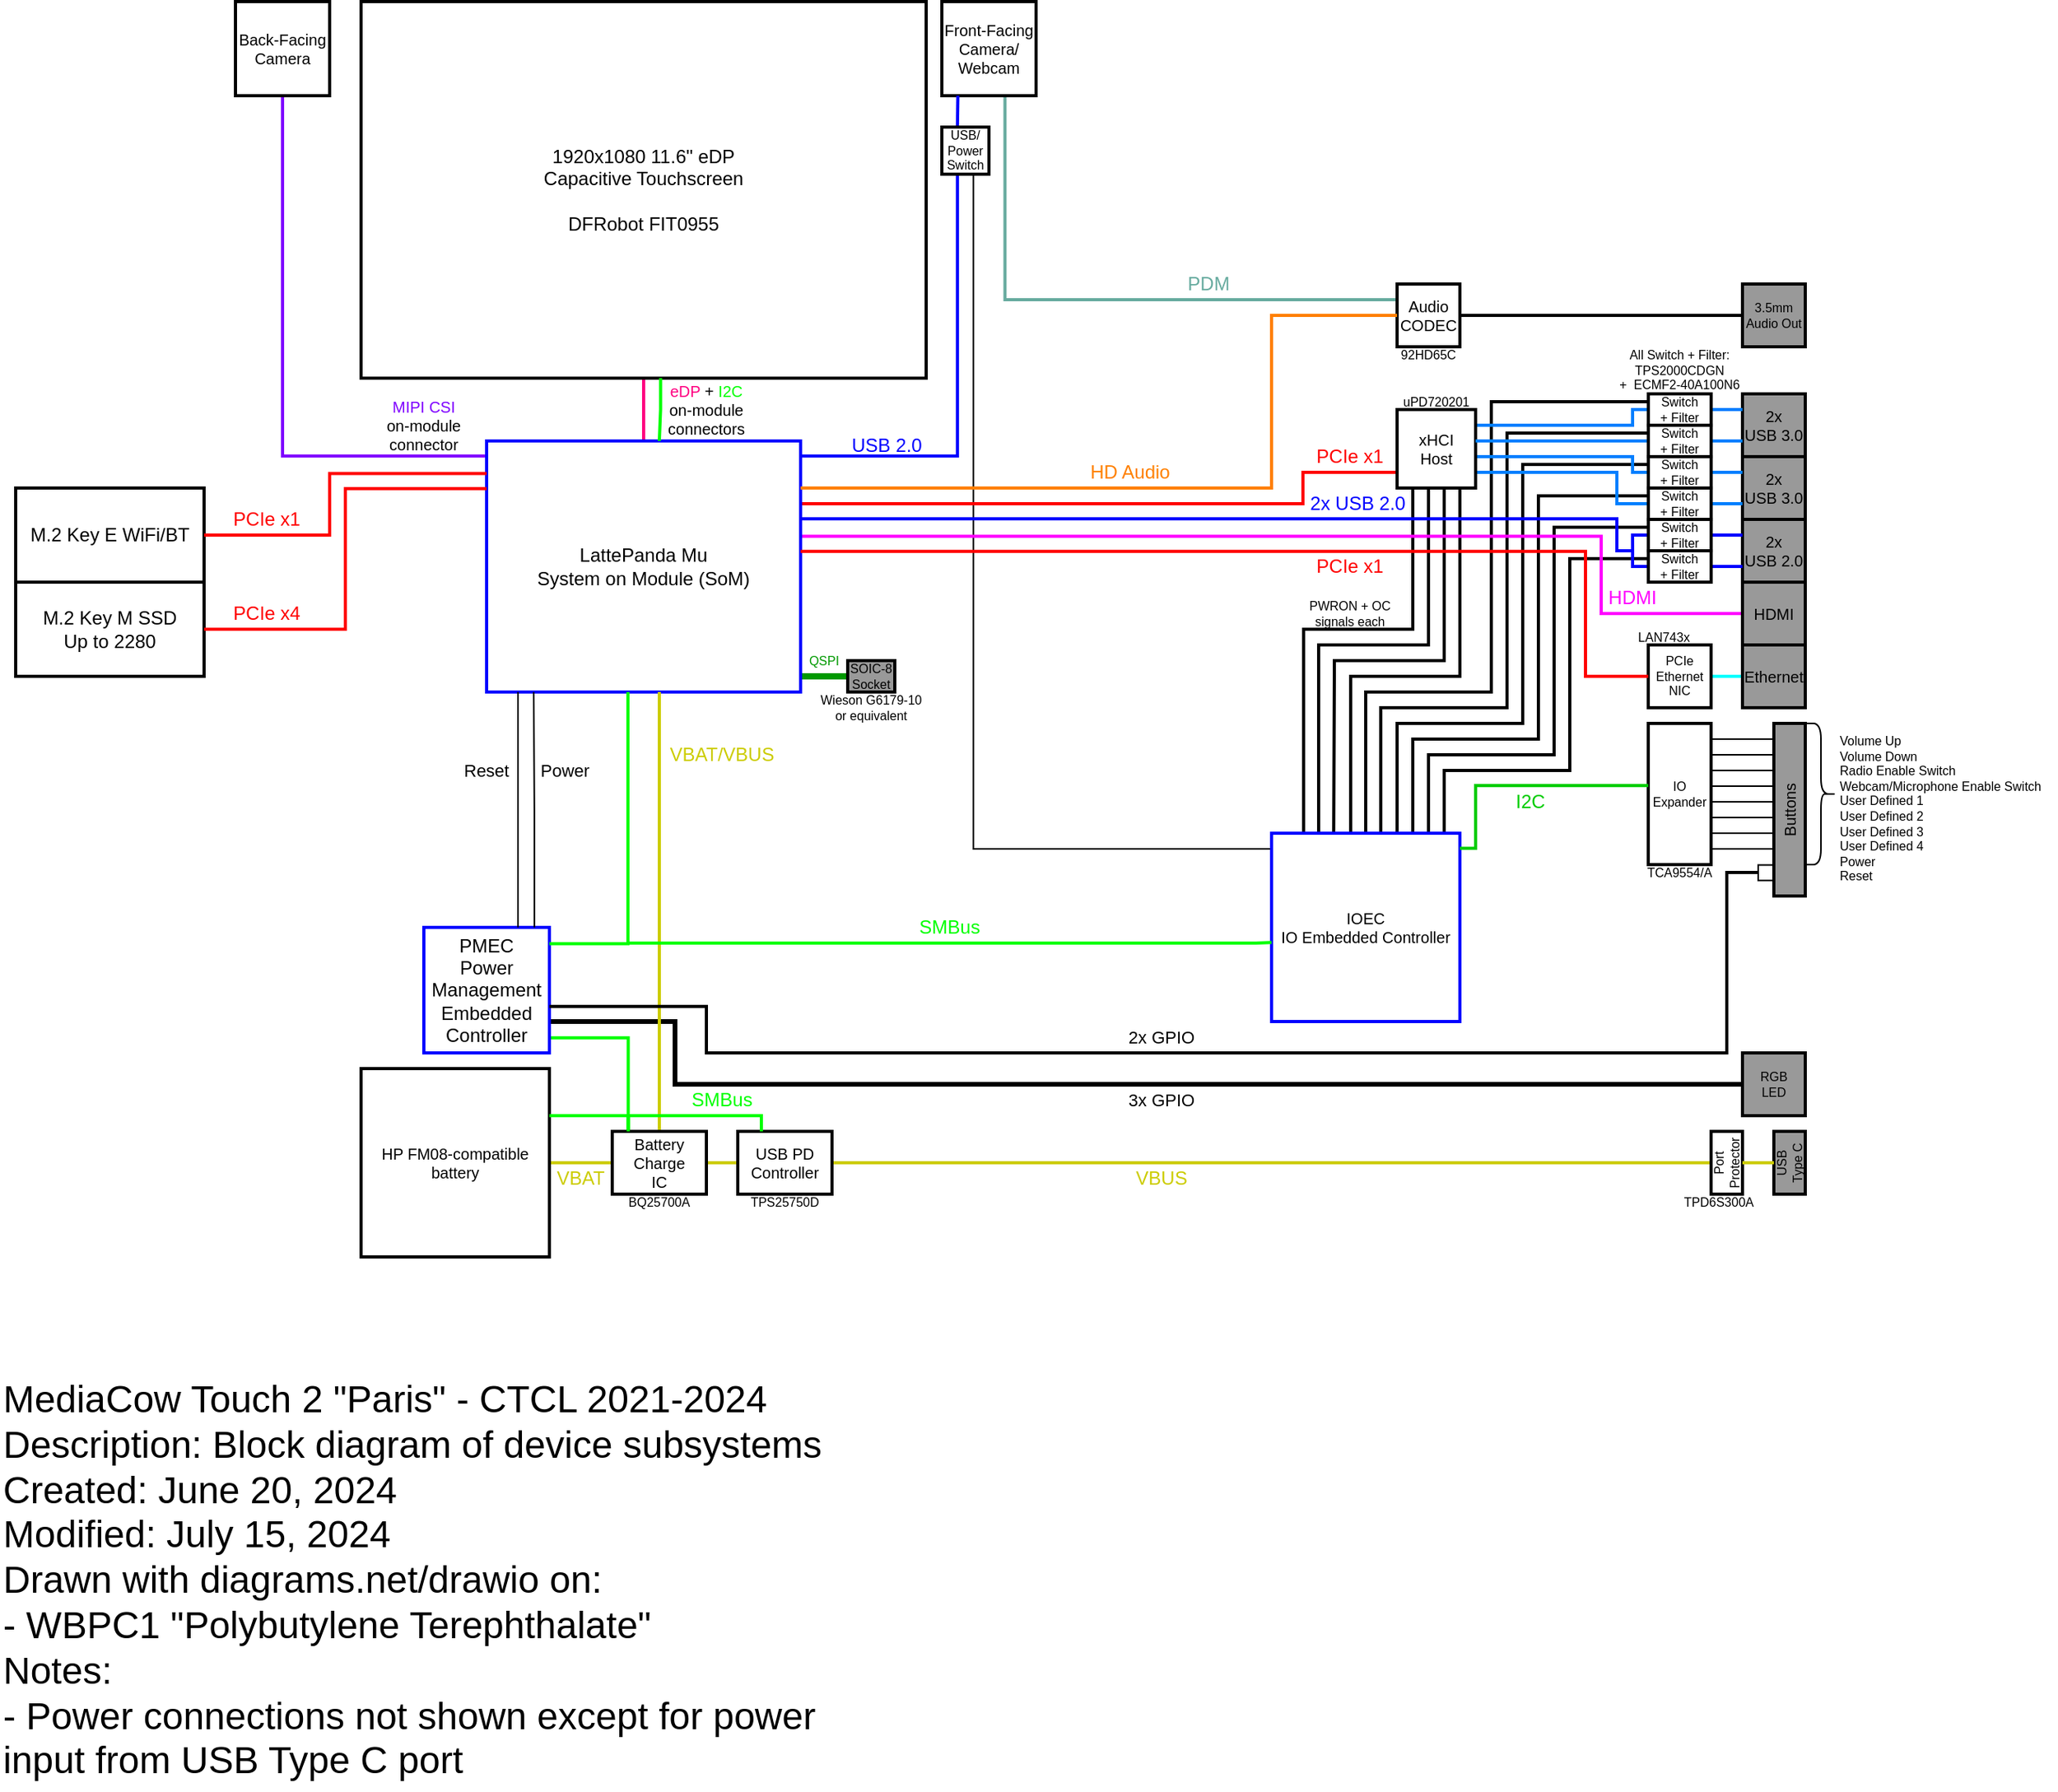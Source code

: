 <mxfile version="24.6.4" type="device">
  <diagram name="Page-1" id="_52FcOgEGnPiSp6zgUy1">
    <mxGraphModel dx="7170" dy="4210" grid="1" gridSize="10" guides="1" tooltips="1" connect="1" arrows="0" fold="1" page="1" pageScale="1" pageWidth="1654" pageHeight="1169" math="0" shadow="0">
      <root>
        <mxCell id="0" />
        <mxCell id="1" parent="0" />
        <mxCell id="O0YiqjrHrUcpqaL-87mg-68" style="edgeStyle=orthogonalEdgeStyle;rounded=0;orthogonalLoop=1;jettySize=auto;html=1;exitX=0.67;exitY=1;exitDx=0;exitDy=0;entryX=0;entryY=0.08;entryDx=0;entryDy=0;entryPerimeter=0;strokeWidth=1;endArrow=none;endFill=0;exitPerimeter=0;" parent="1" source="qCC53J8WeRlyu8_lVZd8-123" target="qCC53J8WeRlyu8_lVZd8-1" edge="1">
          <mxGeometry relative="1" as="geometry">
            <mxPoint x="730" y="540" as="targetPoint" />
            <Array as="points">
              <mxPoint x="620" y="560" />
              <mxPoint x="810" y="560" />
            </Array>
          </mxGeometry>
        </mxCell>
        <mxCell id="qCC53J8WeRlyu8_lVZd8-100" style="edgeStyle=orthogonalEdgeStyle;rounded=0;orthogonalLoop=1;jettySize=auto;html=1;exitX=0;exitY=0.5;exitDx=0;exitDy=0;exitPerimeter=0;entryX=1;entryY=0.94;entryDx=0;entryDy=0;entryPerimeter=0;strokeColor=#009900;fontColor=#5AA9E6;fillColor=#FFE45E;strokeWidth=4;endArrow=none;endFill=0;" parent="1" source="qCC53J8WeRlyu8_lVZd8-98" target="ZBqfu0O2WaxuwT3IXtq2-2" edge="1">
          <mxGeometry relative="1" as="geometry" />
        </mxCell>
        <mxCell id="qCC53J8WeRlyu8_lVZd8-50" style="edgeStyle=orthogonalEdgeStyle;rounded=0;orthogonalLoop=1;jettySize=auto;html=1;exitX=0.42;exitY=0;exitDx=0;exitDy=0;exitPerimeter=0;strokeWidth=2;endArrow=none;endFill=0;entryX=0.8;entryY=1;entryDx=0;entryDy=0;entryPerimeter=0;" parent="1" source="qCC53J8WeRlyu8_lVZd8-1" target="nyTxFrwXQeLfpjwzNf0D-9" edge="1">
          <mxGeometry relative="1" as="geometry">
            <Array as="points">
              <mxPoint x="860" y="450" />
              <mxPoint x="930" y="450" />
            </Array>
            <mxPoint x="910" y="350" as="targetPoint" />
          </mxGeometry>
        </mxCell>
        <mxCell id="qCC53J8WeRlyu8_lVZd8-51" style="edgeStyle=orthogonalEdgeStyle;rounded=0;orthogonalLoop=1;jettySize=auto;html=1;entryX=0.33;entryY=0;entryDx=0;entryDy=0;entryPerimeter=0;strokeWidth=2;endArrow=none;endFill=0;exitX=0.6;exitY=1;exitDx=0;exitDy=0;exitPerimeter=0;" parent="1" source="nyTxFrwXQeLfpjwzNf0D-9" target="qCC53J8WeRlyu8_lVZd8-1" edge="1">
          <mxGeometry relative="1" as="geometry">
            <Array as="points">
              <mxPoint x="920" y="440" />
              <mxPoint x="850" y="440" />
              <mxPoint x="850" y="450" />
              <mxPoint x="850" y="450" />
            </Array>
            <mxPoint x="880" y="350" as="sourcePoint" />
          </mxGeometry>
        </mxCell>
        <mxCell id="qCC53J8WeRlyu8_lVZd8-52" style="edgeStyle=orthogonalEdgeStyle;rounded=0;orthogonalLoop=1;jettySize=auto;html=1;exitX=0.25;exitY=0;exitDx=0;exitDy=0;exitPerimeter=0;strokeWidth=2;endArrow=none;endFill=0;entryX=0.4;entryY=1;entryDx=0;entryDy=0;entryPerimeter=0;" parent="1" source="qCC53J8WeRlyu8_lVZd8-1" target="nyTxFrwXQeLfpjwzNf0D-9" edge="1">
          <mxGeometry relative="1" as="geometry">
            <Array as="points">
              <mxPoint x="840" y="430" />
              <mxPoint x="910" y="430" />
            </Array>
            <mxPoint x="860" y="350" as="targetPoint" />
          </mxGeometry>
        </mxCell>
        <mxCell id="qCC53J8WeRlyu8_lVZd8-53" style="edgeStyle=orthogonalEdgeStyle;rounded=0;orthogonalLoop=1;jettySize=auto;html=1;entryX=0.17;entryY=0;entryDx=0;entryDy=0;entryPerimeter=0;strokeWidth=2;endArrow=none;endFill=0;exitX=0.2;exitY=1;exitDx=0;exitDy=0;exitPerimeter=0;" parent="1" source="nyTxFrwXQeLfpjwzNf0D-9" target="qCC53J8WeRlyu8_lVZd8-1" edge="1">
          <mxGeometry relative="1" as="geometry">
            <Array as="points">
              <mxPoint x="900" y="420" />
              <mxPoint x="830" y="420" />
            </Array>
            <mxPoint x="830" y="350" as="sourcePoint" />
          </mxGeometry>
        </mxCell>
        <mxCell id="qCC53J8WeRlyu8_lVZd8-33" style="edgeStyle=orthogonalEdgeStyle;rounded=0;orthogonalLoop=1;jettySize=auto;html=1;exitX=0;exitY=0.25;exitDx=0;exitDy=0;entryX=0.5;entryY=0;entryDx=0;entryDy=0;entryPerimeter=0;strokeWidth=2;endArrow=none;endFill=0;" parent="1" source="qCC53J8WeRlyu8_lVZd8-13" target="qCC53J8WeRlyu8_lVZd8-1" edge="1">
          <mxGeometry relative="1" as="geometry">
            <mxPoint x="930" y="500" as="targetPoint" />
            <Array as="points">
              <mxPoint x="950" y="275" />
              <mxPoint x="950" y="460" />
              <mxPoint x="870" y="460" />
            </Array>
          </mxGeometry>
        </mxCell>
        <mxCell id="qCC53J8WeRlyu8_lVZd8-44" style="edgeStyle=orthogonalEdgeStyle;rounded=0;orthogonalLoop=1;jettySize=auto;html=1;exitX=0;exitY=0.25;exitDx=0;exitDy=0;entryX=0.58;entryY=0;entryDx=0;entryDy=0;entryPerimeter=0;strokeWidth=2;endArrow=none;endFill=0;" parent="1" source="qCC53J8WeRlyu8_lVZd8-65" target="qCC53J8WeRlyu8_lVZd8-1" edge="1">
          <mxGeometry relative="1" as="geometry">
            <mxPoint x="1040.03" y="295" as="sourcePoint" />
            <Array as="points">
              <mxPoint x="960" y="295" />
              <mxPoint x="960" y="470" />
              <mxPoint x="880" y="470" />
            </Array>
          </mxGeometry>
        </mxCell>
        <mxCell id="qCC53J8WeRlyu8_lVZd8-45" style="edgeStyle=orthogonalEdgeStyle;rounded=0;orthogonalLoop=1;jettySize=auto;html=1;exitX=0;exitY=0.25;exitDx=0;exitDy=0;entryX=0.67;entryY=0;entryDx=0;entryDy=0;entryPerimeter=0;strokeWidth=2;endArrow=none;endFill=0;" parent="1" source="qCC53J8WeRlyu8_lVZd8-66" target="qCC53J8WeRlyu8_lVZd8-1" edge="1">
          <mxGeometry relative="1" as="geometry">
            <mxPoint x="1040.03" y="315" as="sourcePoint" />
            <Array as="points">
              <mxPoint x="970" y="315" />
              <mxPoint x="970" y="480" />
              <mxPoint x="890" y="480" />
              <mxPoint x="890" y="550" />
            </Array>
          </mxGeometry>
        </mxCell>
        <mxCell id="qCC53J8WeRlyu8_lVZd8-46" style="edgeStyle=orthogonalEdgeStyle;rounded=0;orthogonalLoop=1;jettySize=auto;html=1;exitX=0;exitY=0.25;exitDx=0;exitDy=0;strokeWidth=2;endArrow=none;endFill=0;entryX=0.75;entryY=0;entryDx=0;entryDy=0;entryPerimeter=0;" parent="1" source="qCC53J8WeRlyu8_lVZd8-67" target="qCC53J8WeRlyu8_lVZd8-1" edge="1">
          <mxGeometry relative="1" as="geometry">
            <mxPoint x="1040.03" y="335" as="sourcePoint" />
            <mxPoint x="880" y="570" as="targetPoint" />
            <Array as="points">
              <mxPoint x="980" y="335" />
              <mxPoint x="980" y="490" />
              <mxPoint x="900" y="490" />
            </Array>
          </mxGeometry>
        </mxCell>
        <mxCell id="qCC53J8WeRlyu8_lVZd8-47" style="edgeStyle=orthogonalEdgeStyle;rounded=0;orthogonalLoop=1;jettySize=auto;html=1;exitX=0;exitY=0.25;exitDx=0;exitDy=0;entryX=0.83;entryY=0;entryDx=0;entryDy=0;entryPerimeter=0;strokeWidth=2;endArrow=none;endFill=0;" parent="1" source="qCC53J8WeRlyu8_lVZd8-68" target="qCC53J8WeRlyu8_lVZd8-1" edge="1">
          <mxGeometry relative="1" as="geometry">
            <mxPoint x="1040.03" y="355" as="sourcePoint" />
            <Array as="points">
              <mxPoint x="990" y="355" />
              <mxPoint x="990" y="500" />
              <mxPoint x="910" y="500" />
              <mxPoint x="910" y="550" />
            </Array>
          </mxGeometry>
        </mxCell>
        <mxCell id="qCC53J8WeRlyu8_lVZd8-48" style="edgeStyle=orthogonalEdgeStyle;rounded=0;orthogonalLoop=1;jettySize=auto;html=1;exitX=0;exitY=0.25;exitDx=0;exitDy=0;entryX=0.92;entryY=0;entryDx=0;entryDy=0;entryPerimeter=0;strokeWidth=2;endArrow=none;endFill=0;" parent="1" source="qCC53J8WeRlyu8_lVZd8-69" target="qCC53J8WeRlyu8_lVZd8-1" edge="1">
          <mxGeometry relative="1" as="geometry">
            <mxPoint x="1040.03" y="375" as="sourcePoint" />
            <Array as="points">
              <mxPoint x="1000" y="375" />
              <mxPoint x="1000" y="510" />
              <mxPoint x="920" y="510" />
              <mxPoint x="920" y="550" />
            </Array>
          </mxGeometry>
        </mxCell>
        <mxCell id="nyTxFrwXQeLfpjwzNf0D-2" style="edgeStyle=orthogonalEdgeStyle;rounded=0;orthogonalLoop=1;jettySize=auto;html=1;exitX=0.5;exitY=0;exitDx=0;exitDy=0;strokeWidth=2;endArrow=none;endFill=0;exitPerimeter=0;strokeColor=#FF0080;" parent="1" source="ZBqfu0O2WaxuwT3IXtq2-2" target="ZBqfu0O2WaxuwT3IXtq2-3" edge="1">
          <mxGeometry relative="1" as="geometry" />
        </mxCell>
        <mxCell id="nyTxFrwXQeLfpjwzNf0D-21" style="edgeStyle=orthogonalEdgeStyle;rounded=0;orthogonalLoop=1;jettySize=auto;html=1;exitX=1;exitY=0.25;exitDx=0;exitDy=0;exitPerimeter=0;entryX=0;entryY=0.8;entryDx=0;entryDy=0;strokeWidth=2;endArrow=none;endFill=0;strokeColor=#FF0000;entryPerimeter=0;" parent="1" source="ZBqfu0O2WaxuwT3IXtq2-2" target="nyTxFrwXQeLfpjwzNf0D-9" edge="1">
          <mxGeometry relative="1" as="geometry">
            <Array as="points">
              <mxPoint x="830" y="340" />
              <mxPoint x="830" y="320" />
            </Array>
          </mxGeometry>
        </mxCell>
        <mxCell id="nyTxFrwXQeLfpjwzNf0D-22" style="edgeStyle=orthogonalEdgeStyle;rounded=0;orthogonalLoop=1;jettySize=auto;html=1;exitX=1;exitY=0.31;exitDx=0;exitDy=0;exitPerimeter=0;strokeWidth=2;endArrow=none;endFill=0;strokeColor=#0000FF;" parent="1" source="ZBqfu0O2WaxuwT3IXtq2-2" edge="1">
          <mxGeometry relative="1" as="geometry">
            <mxPoint x="1040" y="370" as="targetPoint" />
            <Array as="points">
              <mxPoint x="1030" y="350" />
              <mxPoint x="1030" y="370" />
            </Array>
          </mxGeometry>
        </mxCell>
        <mxCell id="nyTxFrwXQeLfpjwzNf0D-23" style="edgeStyle=orthogonalEdgeStyle;rounded=0;orthogonalLoop=1;jettySize=auto;html=1;strokeWidth=2;endArrow=none;endFill=0;entryX=0;entryY=0.5;entryDx=0;entryDy=0;strokeColor=#FF00FF;exitX=1;exitY=0.38;exitDx=0;exitDy=0;exitPerimeter=0;" parent="1" source="ZBqfu0O2WaxuwT3IXtq2-2" target="nyTxFrwXQeLfpjwzNf0D-5" edge="1">
          <mxGeometry relative="1" as="geometry">
            <Array as="points">
              <mxPoint x="1020" y="361" />
              <mxPoint x="1020" y="410" />
            </Array>
            <mxPoint x="520" y="360" as="sourcePoint" />
            <mxPoint x="930" y="400" as="targetPoint" />
          </mxGeometry>
        </mxCell>
        <mxCell id="nyTxFrwXQeLfpjwzNf0D-36" style="edgeStyle=orthogonalEdgeStyle;rounded=0;orthogonalLoop=1;jettySize=auto;html=1;exitX=0;exitY=0.06;exitDx=0;exitDy=0;exitPerimeter=0;entryX=0.5;entryY=1;entryDx=0;entryDy=0;endArrow=none;endFill=0;strokeWidth=2;strokeColor=#7F00FF;" parent="1" source="ZBqfu0O2WaxuwT3IXtq2-2" target="nyTxFrwXQeLfpjwzNf0D-34" edge="1">
          <mxGeometry relative="1" as="geometry" />
        </mxCell>
        <mxCell id="qCC53J8WeRlyu8_lVZd8-3" style="edgeStyle=orthogonalEdgeStyle;rounded=0;orthogonalLoop=1;jettySize=auto;html=1;exitX=1;exitY=0.06;exitDx=0;exitDy=0;exitPerimeter=0;entryX=0.33;entryY=1;entryDx=0;entryDy=0;strokeWidth=2;endArrow=none;endFill=0;entryPerimeter=0;strokeColor=#0000FF;" parent="1" source="ZBqfu0O2WaxuwT3IXtq2-2" target="qCC53J8WeRlyu8_lVZd8-123" edge="1">
          <mxGeometry relative="1" as="geometry">
            <Array as="points">
              <mxPoint x="610" y="310" />
            </Array>
          </mxGeometry>
        </mxCell>
        <mxCell id="ZBqfu0O2WaxuwT3IXtq2-2" value="LattePanda Mu&lt;br&gt;System on Module (SoM)" style="rounded=0;whiteSpace=wrap;html=1;strokeWidth=2;points=[[0,0.06,0,0,0],[0,0.13,0,0,0],[0,0.19,0,0,0],[0,0.25,0,0,0],[0,0.31,0,0,0],[0,0.38,0,0,0],[0,0.44,0,0,0],[0,0.5,0,0,0],[0,0.56,0,0,0],[0,0.63,0,0,0],[0,0.69,0,0,0],[0,0.75,0,0,0],[0,0.81,0,0,0],[0,0.88,0,0,0],[0,0.94,0,0,0],[0.05,0,0,0,0],[0.05,1,0,0,0],[0.1,0,0,0,0],[0.1,1,0,0,0],[0.15,0,0,0,0],[0.15,1,0,0,0],[0.2,0,0,0,0],[0.2,1,0,0,0],[0.25,0,0,0,0],[0.25,1,0,0,0],[0.3,0,0,0,0],[0.3,1,0,0,0],[0.35,0,0,0,0],[0.35,1,0,0,0],[0.4,0,0,0,0],[0.4,1,0,0,0],[0.45,0,0,0,0],[0.45,1,0,0,0],[0.5,0,0,0,0],[0.5,1,0,0,0],[0.55,0,0,0,0],[0.55,1,0,0,0],[0.6,0,0,0,0],[0.6,1,0,0,0],[0.65,0,0,0,0],[0.65,1,0,0,0],[0.7,0,0,0,0],[0.7,1,0,0,0],[0.75,0,0,0,0],[0.75,1,0,0,0],[0.8,0,0,0,0],[0.8,1,0,0,0],[0.85,0,0,0,0],[0.85,1,0,0,0],[0.9,0,0,0,0],[0.9,1,0,0,0],[0.95,0,0,0,0],[0.95,1,0,0,0],[1,0.06,0,0,0],[1,0.13,0,0,0],[1,0.19,0,0,0],[1,0.25,0,0,0],[1,0.31,0,0,0],[1,0.38,0,0,0],[1,0.44,0,0,0],[1,0.5,0,0,0],[1,0.56,0,0,0],[1,0.63,0,0,0],[1,0.69,0,0,0],[1,0.75,0,0,0],[1,0.81,0,0,0],[1,0.88,0,0,0],[1,0.94,0,0,0]];strokeColor=#0000FF;" parent="1" vertex="1">
          <mxGeometry x="310" y="300" width="200" height="160" as="geometry" />
        </mxCell>
        <mxCell id="ZBqfu0O2WaxuwT3IXtq2-3" value="1920x1080 11.6&quot; eDP &lt;br&gt;Capacitive Touchscreen&lt;br&gt;&lt;br&gt;DFRobot&amp;nbsp;FIT0955" style="rounded=0;whiteSpace=wrap;html=1;align=center;verticalAlign=middle;fontFamily=Helvetica;fontSize=12;strokeWidth=2;points=[[0,0.04,0,0,0],[0,0.08,0,0,0],[0,0.13,0,0,0],[0,0.17,0,0,0],[0,0.21,0,0,0],[0,0.25,0,0,0],[0,0.29,0,0,0],[0,0.33,0,0,0],[0,0.38,0,0,0],[0,0.42,0,0,0],[0,0.46,0,0,0],[0,0.5,0,0,0],[0,0.54,0,0,0],[0,0.58,0,0,0],[0,0.63,0,0,0],[0,0.67,0,0,0],[0,0.71,0,0,0],[0,0.75,0,0,0],[0,0.79,0,0,0],[0,0.83,0,0,0],[0,0.88,0,0,0],[0,0.92,0,0,0],[0,0.96,0,0,0],[0.03,0,0,0,0],[0.03,1,0,0,0],[0.06,0,0,0,0],[0.06,1,0,0,0],[0.08,0,0,0,0],[0.08,1,0,0,0],[0.11,0,0,0,0],[0.11,1,0,0,0],[0.14,0,0,0,0],[0.14,1,0,0,0],[0.17,0,0,0,0],[0.17,1,0,0,0],[0.19,0,0,0,0],[0.19,1,0,0,0],[0.22,0,0,0,0],[0.22,1,0,0,0],[0.25,0,0,0,0],[0.25,1,0,0,0],[0.28,0,0,0,0],[0.28,1,0,0,0],[0.31,0,0,0,0],[0.31,1,0,0,0],[0.33,0,0,0,0],[0.33,1,0,0,0],[0.36,0,0,0,0],[0.36,1,0,0,0],[0.39,0,0,0,0],[0.39,1,0,0,0],[0.42,0,0,0,0],[0.42,1,0,0,0],[0.44,0,0,0,0],[0.44,1,0,0,0],[0.47,0,0,0,0],[0.47,1,0,0,0],[0.5,0,0,0,0],[0.5,1,0,0,0],[0.53,0,0,0,0],[0.53,1,0,0,0],[0.56,0,0,0,0],[0.56,1,0,0,0],[0.58,0,0,0,0],[0.58,1,0,0,0],[0.61,0,0,0,0],[0.61,1,0,0,0],[0.64,0,0,0,0],[0.64,1,0,0,0],[0.67,0,0,0,0],[0.67,1,0,0,0],[0.69,0,0,0,0],[0.69,1,0,0,0],[0.72,0,0,0,0],[0.72,1,0,0,0],[0.75,0,0,0,0],[0.75,1,0,0,0],[0.78,0,0,0,0],[0.78,1,0,0,0],[0.81,0,0,0,0],[0.81,1,0,0,0],[0.83,0,0,0,0],[0.83,1,0,0,0],[0.86,0,0,0,0],[0.86,1,0,0,0],[0.89,0,0,0,0],[0.89,1,0,0,0],[0.92,0,0,0,0],[0.92,1,0,0,0],[0.94,0,0,0,0],[0.94,1,0,0,0],[0.97,0,0,0,0],[0.97,1,0,0,0],[1,0.04,0,0,0],[1,0.08,0,0,0],[1,0.13,0,0,0],[1,0.17,0,0,0],[1,0.21,0,0,0],[1,0.25,0,0,0],[1,0.29,0,0,0],[1,0.33,0,0,0],[1,0.38,0,0,0],[1,0.42,0,0,0],[1,0.46,0,0,0],[1,0.5,0,0,0],[1,0.54,0,0,0],[1,0.58,0,0,0],[1,0.63,0,0,0],[1,0.67,0,0,0],[1,0.71,0,0,0],[1,0.75,0,0,0],[1,0.79,0,0,0],[1,0.83,0,0,0],[1,0.88,0,0,0],[1,0.92,0,0,0],[1,0.96,0,0,0]];" parent="1" vertex="1">
          <mxGeometry x="230" y="20" width="360" height="240" as="geometry" />
        </mxCell>
        <mxCell id="nyTxFrwXQeLfpjwzNf0D-1" value="MediaCow Touch 2 &quot;Paris&quot; - CTCL 2021-2024&lt;br style=&quot;font-size: 24px;&quot;&gt;Description: Block diagram of device subsystems&lt;br style=&quot;font-size: 24px;&quot;&gt;&lt;div style=&quot;font-size: 24px;&quot;&gt;Created: June 20, 2024&lt;/div&gt;&lt;div style=&quot;font-size: 24px;&quot;&gt;Modified: July 15, 2024&lt;br&gt;Drawn with diagrams.net/drawio on:&lt;/div&gt;&lt;div style=&quot;font-size: 24px;&quot;&gt;- WBPC1 &quot;Polybutylene Terephthalate&quot;&lt;/div&gt;&lt;div style=&quot;font-size: 24px;&quot;&gt;Notes:&lt;br&gt;- Power connections not shown except for power input from USB Type C port&lt;/div&gt;" style="text;html=1;align=left;verticalAlign=top;whiteSpace=wrap;rounded=0;fontSize=24;" parent="1" vertex="1">
          <mxGeometry y="890" width="563.57" height="270" as="geometry" />
        </mxCell>
        <mxCell id="nyTxFrwXQeLfpjwzNf0D-3" value="&lt;font color=&quot;#ff0080&quot;&gt;eDP&lt;/font&gt; + &lt;font color=&quot;#00ff00&quot;&gt;I2C&lt;/font&gt;&lt;br style=&quot;font-size: 10px;&quot;&gt;on-module &lt;br&gt;connectors" style="text;html=1;align=center;verticalAlign=middle;whiteSpace=wrap;rounded=0;fontSize=10;" parent="1" vertex="1">
          <mxGeometry x="420" y="260" width="60" height="40" as="geometry" />
        </mxCell>
        <mxCell id="nyTxFrwXQeLfpjwzNf0D-13" style="edgeStyle=orthogonalEdgeStyle;rounded=0;orthogonalLoop=1;jettySize=auto;html=1;exitX=1;exitY=0.5;exitDx=0;exitDy=0;strokeWidth=2;endArrow=none;endFill=0;strokeColor=#00FFFF;" parent="1" source="nyTxFrwXQeLfpjwzNf0D-4" target="nyTxFrwXQeLfpjwzNf0D-12" edge="1">
          <mxGeometry relative="1" as="geometry" />
        </mxCell>
        <mxCell id="nyTxFrwXQeLfpjwzNf0D-4" value="PCIe&lt;div style=&quot;font-size: 8px;&quot;&gt;Ethernet&lt;/div&gt;&lt;div style=&quot;font-size: 8px;&quot;&gt;NIC&lt;/div&gt;" style="rounded=0;whiteSpace=wrap;html=1;strokeWidth=2;fontSize=8;" parent="1" vertex="1">
          <mxGeometry x="1050" y="430" width="40" height="40" as="geometry" />
        </mxCell>
        <mxCell id="nyTxFrwXQeLfpjwzNf0D-5" value="HDMI" style="rounded=0;whiteSpace=wrap;html=1;strokeWidth=2;fontSize=10;fillColor=#999999;" parent="1" vertex="1">
          <mxGeometry x="1110" y="390" width="40" height="40" as="geometry" />
        </mxCell>
        <mxCell id="nyTxFrwXQeLfpjwzNf0D-6" value="2x&lt;br&gt;USB 2.0" style="rounded=0;whiteSpace=wrap;html=1;strokeWidth=2;fontSize=10;fillColor=#999999;" parent="1" vertex="1">
          <mxGeometry x="1110" y="350" width="40" height="40" as="geometry" />
        </mxCell>
        <mxCell id="nyTxFrwXQeLfpjwzNf0D-7" value="2x&lt;br&gt;USB 3.0" style="rounded=0;whiteSpace=wrap;html=1;strokeWidth=2;fontSize=10;fillColor=#999999;" parent="1" vertex="1">
          <mxGeometry x="1110" y="310" width="40" height="40" as="geometry" />
        </mxCell>
        <mxCell id="nyTxFrwXQeLfpjwzNf0D-8" value="2x&lt;br&gt;USB 3.0" style="rounded=0;whiteSpace=wrap;html=1;strokeWidth=2;fontSize=10;fillColor=#999999;" parent="1" vertex="1">
          <mxGeometry x="1110" y="270" width="40" height="40" as="geometry" />
        </mxCell>
        <mxCell id="qCC53J8WeRlyu8_lVZd8-25" style="edgeStyle=orthogonalEdgeStyle;rounded=0;orthogonalLoop=1;jettySize=auto;html=1;entryX=0;entryY=0.5;entryDx=0;entryDy=0;endArrow=none;endFill=0;strokeWidth=2;strokeColor=#007FFF;exitX=1;exitY=0.2;exitDx=0;exitDy=0;exitPerimeter=0;" parent="1" source="nyTxFrwXQeLfpjwzNf0D-9" target="qCC53J8WeRlyu8_lVZd8-13" edge="1">
          <mxGeometry relative="1" as="geometry">
            <Array as="points">
              <mxPoint x="1040" y="290" />
              <mxPoint x="1040" y="280" />
            </Array>
            <mxPoint x="910" y="290" as="sourcePoint" />
          </mxGeometry>
        </mxCell>
        <mxCell id="qCC53J8WeRlyu8_lVZd8-27" style="edgeStyle=orthogonalEdgeStyle;rounded=0;orthogonalLoop=1;jettySize=auto;html=1;entryX=0;entryY=0.5;entryDx=0;entryDy=0;endArrow=none;endFill=0;strokeWidth=2;strokeColor=#007FFF;exitX=1;exitY=0.6;exitDx=0;exitDy=0;exitPerimeter=0;" parent="1" source="nyTxFrwXQeLfpjwzNf0D-9" target="qCC53J8WeRlyu8_lVZd8-66" edge="1">
          <mxGeometry relative="1" as="geometry">
            <mxPoint x="1040.03" y="320" as="targetPoint" />
            <Array as="points">
              <mxPoint x="1040" y="310" />
              <mxPoint x="1040" y="320" />
            </Array>
            <mxPoint x="910" y="310" as="sourcePoint" />
          </mxGeometry>
        </mxCell>
        <mxCell id="qCC53J8WeRlyu8_lVZd8-28" style="edgeStyle=orthogonalEdgeStyle;rounded=0;orthogonalLoop=1;jettySize=auto;html=1;entryX=0;entryY=0.5;entryDx=0;entryDy=0;endArrow=none;endFill=0;strokeWidth=2;strokeColor=#007FFF;exitX=1;exitY=0.8;exitDx=0;exitDy=0;exitPerimeter=0;" parent="1" source="nyTxFrwXQeLfpjwzNf0D-9" target="qCC53J8WeRlyu8_lVZd8-67" edge="1">
          <mxGeometry relative="1" as="geometry">
            <mxPoint x="1040.03" y="340" as="targetPoint" />
            <Array as="points">
              <mxPoint x="1030" y="320" />
              <mxPoint x="1030" y="340" />
            </Array>
            <mxPoint x="910" y="330" as="sourcePoint" />
          </mxGeometry>
        </mxCell>
        <mxCell id="nyTxFrwXQeLfpjwzNf0D-9" value="xHCI&lt;div&gt;Host&lt;/div&gt;" style="rounded=0;whiteSpace=wrap;html=1;strokeWidth=2;fontSize=10;points=[[0,0.2,0,0,0],[0,0.4,0,0,0],[0,0.6,0,0,0],[0,0.8,0,0,0],[0.2,0,0,0,0],[0.2,1,0,0,0],[0.4,0,0,0,0],[0.4,1,0,0,0],[0.6,0,0,0,0],[0.6,1,0,0,0],[0.8,0,0,0,0],[0.8,1,0,0,0],[1,0.2,0,0,0],[1,0.4,0,0,0],[1,0.6,0,0,0],[1,0.8,0,0,0]];" parent="1" vertex="1">
          <mxGeometry x="890" y="280" width="50" height="50" as="geometry" />
        </mxCell>
        <mxCell id="nyTxFrwXQeLfpjwzNf0D-12" value="Ethernet" style="rounded=0;whiteSpace=wrap;html=1;strokeWidth=2;fontSize=10;fillColor=#999999;" parent="1" vertex="1">
          <mxGeometry x="1110" y="430" width="40" height="40" as="geometry" />
        </mxCell>
        <mxCell id="7Sn69RZkU82Lt-cHXCPE-11" style="edgeStyle=orthogonalEdgeStyle;rounded=0;orthogonalLoop=1;jettySize=auto;html=1;exitX=0;exitY=0.5;exitDx=0;exitDy=0;entryX=1;entryY=0.5;entryDx=0;entryDy=0;strokeWidth=2;endArrow=none;endFill=0;strokeColor=#CCCC00;" parent="1" source="VgqJSu_MijaOzxQjl15j-27" target="7Sn69RZkU82Lt-cHXCPE-7" edge="1">
          <mxGeometry relative="1" as="geometry">
            <mxPoint x="560" y="680" as="sourcePoint" />
            <Array as="points">
              <mxPoint x="590" y="760" />
              <mxPoint x="590" y="760" />
            </Array>
          </mxGeometry>
        </mxCell>
        <mxCell id="nyTxFrwXQeLfpjwzNf0D-14" value="USB&lt;div style=&quot;font-size: 8px;&quot;&gt;Type&amp;nbsp;&lt;span style=&quot;background-color: initial;&quot;&gt;C&lt;/span&gt;&lt;/div&gt;" style="rounded=0;whiteSpace=wrap;html=1;strokeWidth=2;fontSize=8;horizontal=0;fillColor=#999999;" parent="1" vertex="1">
          <mxGeometry x="1130" y="740" width="20" height="40" as="geometry" />
        </mxCell>
        <mxCell id="nyTxFrwXQeLfpjwzNf0D-17" value="M.2 Key M SSD&lt;div&gt;Up to 2280&lt;/div&gt;" style="rounded=0;whiteSpace=wrap;html=1;strokeWidth=2;" parent="1" vertex="1">
          <mxGeometry x="10" y="390" width="120" height="60" as="geometry" />
        </mxCell>
        <mxCell id="nyTxFrwXQeLfpjwzNf0D-18" value="M.2 Key E WiFi/BT" style="rounded=0;whiteSpace=wrap;html=1;strokeWidth=2;" parent="1" vertex="1">
          <mxGeometry x="10" y="330" width="120" height="60" as="geometry" />
        </mxCell>
        <mxCell id="nyTxFrwXQeLfpjwzNf0D-24" style="edgeStyle=orthogonalEdgeStyle;rounded=0;orthogonalLoop=1;jettySize=auto;html=1;exitX=1;exitY=0.44;exitDx=0;exitDy=0;exitPerimeter=0;entryX=0;entryY=0.5;entryDx=0;entryDy=0;strokeWidth=2;endArrow=none;endFill=0;strokeColor=#FF0000;" parent="1" source="ZBqfu0O2WaxuwT3IXtq2-2" target="nyTxFrwXQeLfpjwzNf0D-4" edge="1">
          <mxGeometry relative="1" as="geometry">
            <Array as="points">
              <mxPoint x="1010" y="370" />
              <mxPoint x="1010" y="450" />
            </Array>
          </mxGeometry>
        </mxCell>
        <mxCell id="nyTxFrwXQeLfpjwzNf0D-25" value="2x USB 2.0" style="text;html=1;align=center;verticalAlign=middle;whiteSpace=wrap;rounded=0;strokeColor=none;fontColor=#0000FF;" parent="1" vertex="1">
          <mxGeometry x="830" y="330" width="70" height="20" as="geometry" />
        </mxCell>
        <mxCell id="nyTxFrwXQeLfpjwzNf0D-29" value="HDMI" style="text;html=1;align=center;verticalAlign=middle;whiteSpace=wrap;rounded=0;fontColor=#FF00FF;" parent="1" vertex="1">
          <mxGeometry x="1020" y="390" width="40" height="20" as="geometry" />
        </mxCell>
        <mxCell id="nyTxFrwXQeLfpjwzNf0D-30" value="PCIe x1" style="text;html=1;align=center;verticalAlign=middle;whiteSpace=wrap;rounded=0;fontColor=#FF0000;" parent="1" vertex="1">
          <mxGeometry x="835" y="370" width="50" height="20" as="geometry" />
        </mxCell>
        <mxCell id="nyTxFrwXQeLfpjwzNf0D-31" value="PCIe x1" style="text;html=1;align=center;verticalAlign=middle;whiteSpace=wrap;rounded=0;fontColor=#FF0000;" parent="1" vertex="1">
          <mxGeometry x="830" y="300" width="60" height="20" as="geometry" />
        </mxCell>
        <mxCell id="nyTxFrwXQeLfpjwzNf0D-32" value="PCIe x1" style="text;html=1;align=center;verticalAlign=middle;whiteSpace=wrap;rounded=0;fontColor=#FF0000;" parent="1" vertex="1">
          <mxGeometry x="140" y="340" width="60" height="20" as="geometry" />
        </mxCell>
        <mxCell id="nyTxFrwXQeLfpjwzNf0D-33" value="PCIe x4" style="text;html=1;align=center;verticalAlign=middle;whiteSpace=wrap;rounded=0;fontColor=#FF0000;" parent="1" vertex="1">
          <mxGeometry x="140" y="400" width="60" height="20" as="geometry" />
        </mxCell>
        <mxCell id="nyTxFrwXQeLfpjwzNf0D-34" value="Back-Facing Camera" style="rounded=0;whiteSpace=wrap;html=1;fontSize=10;strokeWidth=2;" parent="1" vertex="1">
          <mxGeometry x="150" y="20" width="60" height="60" as="geometry" />
        </mxCell>
        <mxCell id="VgqJSu_MijaOzxQjl15j-14" style="edgeStyle=orthogonalEdgeStyle;rounded=0;orthogonalLoop=1;jettySize=auto;html=1;exitX=0.67;exitY=1;exitDx=0;exitDy=0;exitPerimeter=0;entryX=0;entryY=0.25;entryDx=0;entryDy=0;strokeWidth=2;endArrow=none;endFill=0;strokeColor=#67AB9F;fontColor=none;noLabel=1;" parent="1" source="nyTxFrwXQeLfpjwzNf0D-35" target="VgqJSu_MijaOzxQjl15j-11" edge="1">
          <mxGeometry relative="1" as="geometry">
            <Array as="points">
              <mxPoint x="640" y="210" />
            </Array>
          </mxGeometry>
        </mxCell>
        <mxCell id="nyTxFrwXQeLfpjwzNf0D-35" value="Front-Facing Camera/&lt;br&gt;&lt;span style=&quot;background-color: initial;&quot;&gt;Webcam&lt;/span&gt;" style="rounded=0;whiteSpace=wrap;html=1;fontSize=10;strokeWidth=2;points=[[0,0.17,0,0,0],[0,0.33,0,0,0],[0,0.5,0,0,0],[0,0.67,0,0,0],[0,0.83,0,0,0],[0.17,0,0,0,0],[0.17,1,0,0,0],[0.33,0,0,0,0],[0.33,1,0,0,0],[0.5,0,0,0,0],[0.5,1,0,0,0],[0.67,0,0,0,0],[0.67,1,0,0,0],[0.83,0,0,0,0],[0.83,1,0,0,0],[1,0.17,0,0,0],[1,0.33,0,0,0],[1,0.5,0,0,0],[1,0.67,0,0,0],[1,0.83,0,0,0]];" parent="1" vertex="1">
          <mxGeometry x="600" y="20" width="60" height="60" as="geometry" />
        </mxCell>
        <mxCell id="nyTxFrwXQeLfpjwzNf0D-40" value="&lt;font color=&quot;#7f00ff&quot;&gt;MIPI CSI&lt;/font&gt;&lt;br style=&quot;font-size: 10px;&quot;&gt;on-module &lt;br&gt;connector" style="text;html=1;align=center;verticalAlign=middle;whiteSpace=wrap;rounded=0;fontSize=10;" parent="1" vertex="1">
          <mxGeometry x="240" y="270" width="60" height="40" as="geometry" />
        </mxCell>
        <mxCell id="7Sn69RZkU82Lt-cHXCPE-36" style="edgeStyle=orthogonalEdgeStyle;rounded=0;orthogonalLoop=1;jettySize=auto;html=1;exitX=1;exitY=0.5;exitDx=0;exitDy=0;entryX=0;entryY=0.5;entryDx=0;entryDy=0;strokeWidth=2;endArrow=none;endFill=0;strokeColor=#CCCC00;" parent="1" source="7Sn69RZkU82Lt-cHXCPE-3" target="7Sn69RZkU82Lt-cHXCPE-7" edge="1">
          <mxGeometry relative="1" as="geometry" />
        </mxCell>
        <mxCell id="7Sn69RZkU82Lt-cHXCPE-4" style="edgeStyle=orthogonalEdgeStyle;rounded=0;orthogonalLoop=1;jettySize=auto;html=1;exitX=0;exitY=0.5;exitDx=0;exitDy=0;entryX=1;entryY=0.5;entryDx=0;entryDy=0;strokeWidth=2;endArrow=none;endFill=0;strokeColor=#CCCC00;" parent="1" source="7Sn69RZkU82Lt-cHXCPE-3" target="7Sn69RZkU82Lt-cHXCPE-5" edge="1">
          <mxGeometry relative="1" as="geometry">
            <mxPoint x="427" y="810" as="targetPoint" />
          </mxGeometry>
        </mxCell>
        <mxCell id="7Sn69RZkU82Lt-cHXCPE-5" value="HP FM08-compatible battery" style="rounded=0;whiteSpace=wrap;html=1;strokeWidth=2;fontSize=10;" parent="1" vertex="1">
          <mxGeometry x="230" y="700" width="120" height="120" as="geometry" />
        </mxCell>
        <mxCell id="7Sn69RZkU82Lt-cHXCPE-6" value="VBAT" style="text;html=1;align=center;verticalAlign=middle;whiteSpace=wrap;rounded=0;fontColor=#CCCC00;" parent="1" vertex="1">
          <mxGeometry x="350" y="760" width="40" height="20" as="geometry" />
        </mxCell>
        <mxCell id="7Sn69RZkU82Lt-cHXCPE-7" value="USB PD&lt;div&gt;Controller&lt;/div&gt;" style="rounded=0;whiteSpace=wrap;html=1;strokeWidth=2;fontSize=10;" parent="1" vertex="1">
          <mxGeometry x="470" y="740" width="60" height="40" as="geometry" />
        </mxCell>
        <mxCell id="7Sn69RZkU82Lt-cHXCPE-8" value="TPS25750D" style="text;html=1;align=center;verticalAlign=middle;whiteSpace=wrap;rounded=0;fontSize=8;" parent="1" vertex="1">
          <mxGeometry x="470" y="780" width="60" height="10" as="geometry" />
        </mxCell>
        <mxCell id="7Sn69RZkU82Lt-cHXCPE-9" value="BQ25700A" style="text;html=1;align=center;verticalAlign=middle;whiteSpace=wrap;rounded=0;fontSize=8;" parent="1" vertex="1">
          <mxGeometry x="395" y="780" width="50" height="10" as="geometry" />
        </mxCell>
        <mxCell id="7Sn69RZkU82Lt-cHXCPE-50" style="edgeStyle=orthogonalEdgeStyle;rounded=0;orthogonalLoop=1;jettySize=auto;html=1;exitX=1;exitY=0.88;exitDx=0;exitDy=0;exitPerimeter=0;strokeColor=#00FF00;strokeWidth=2;endArrow=none;endFill=0;entryX=0.17;entryY=0;entryDx=0;entryDy=0;entryPerimeter=0;" parent="1" source="7Sn69RZkU82Lt-cHXCPE-12" target="7Sn69RZkU82Lt-cHXCPE-3" edge="1">
          <mxGeometry relative="1" as="geometry">
            <Array as="points">
              <mxPoint x="400" y="680" />
            </Array>
            <mxPoint x="405" y="740" as="targetPoint" />
          </mxGeometry>
        </mxCell>
        <mxCell id="DTfIvKVQl_1nnVai0u6_-29" style="edgeStyle=orthogonalEdgeStyle;shape=connector;rounded=0;orthogonalLoop=1;jettySize=auto;html=1;exitX=1;exitY=0.75;exitDx=0;exitDy=0;exitPerimeter=0;entryX=0;entryY=0.5;entryDx=0;entryDy=0;strokeColor=default;strokeWidth=3;align=center;verticalAlign=middle;fontFamily=Helvetica;fontSize=11;fontColor=default;labelBackgroundColor=default;endArrow=none;endFill=0;" parent="1" source="7Sn69RZkU82Lt-cHXCPE-12" target="qCC53J8WeRlyu8_lVZd8-104" edge="1">
          <mxGeometry relative="1" as="geometry">
            <Array as="points">
              <mxPoint x="430" y="670" />
              <mxPoint x="430" y="710" />
            </Array>
          </mxGeometry>
        </mxCell>
        <mxCell id="7Sn69RZkU82Lt-cHXCPE-12" value="PMEC&lt;br&gt;Power Management&lt;div&gt;Embedded&lt;/div&gt;&lt;div&gt;Controller&lt;/div&gt;" style="rounded=0;whiteSpace=wrap;html=1;strokeWidth=2;points=[[0,0.13,0,0,0],[0,0.25,0,0,0],[0,0.38,0,0,0],[0,0.5,0,0,0],[0,0.63,0,0,0],[0,0.75,0,0,0],[0,0.88,0,0,0],[0.13,0,0,0,0],[0.13,1,0,0,0],[0.25,0,0,0,0],[0.25,1,0,0,0],[0.38,0,0,0,0],[0.38,1,0,0,0],[0.5,0,0,0,0],[0.5,1,0,0,0],[0.63,0,0,0,0],[0.63,1,0,0,0],[0.75,0,0,0,0],[0.75,1,0,0,0],[0.88,0,0,0,0],[0.88,1,0,0,0],[1,0.13,0,0,0],[1,0.25,0,0,0],[1,0.38,0,0,0],[1,0.5,0,0,0],[1,0.63,0,0,0],[1,0.75,0,0,0],[1,0.88,0,0,0]];strokeColor=#0000FF;" parent="1" vertex="1">
          <mxGeometry x="270" y="610" width="80" height="80" as="geometry" />
        </mxCell>
        <mxCell id="7Sn69RZkU82Lt-cHXCPE-32" value="SMBus" style="text;html=1;align=center;verticalAlign=middle;whiteSpace=wrap;rounded=0;fontColor=#00FF00;" parent="1" vertex="1">
          <mxGeometry x="580" y="600" width="50" height="20" as="geometry" />
        </mxCell>
        <mxCell id="7Sn69RZkU82Lt-cHXCPE-35" style="edgeStyle=orthogonalEdgeStyle;rounded=0;orthogonalLoop=1;jettySize=auto;html=1;exitX=0.5;exitY=0;exitDx=0;exitDy=0;entryX=0.55;entryY=1;entryDx=0;entryDy=0;entryPerimeter=0;strokeWidth=2;endArrow=none;endFill=0;strokeColor=#CCCC00;" parent="1" source="7Sn69RZkU82Lt-cHXCPE-3" target="ZBqfu0O2WaxuwT3IXtq2-2" edge="1">
          <mxGeometry relative="1" as="geometry" />
        </mxCell>
        <mxCell id="qCC53J8WeRlyu8_lVZd8-1" value="IOEC&lt;br style=&quot;font-size: 10px;&quot;&gt;IO Embedded Controller" style="rounded=0;whiteSpace=wrap;html=1;strokeWidth=2;points=[[0,0.08,0,0,0],[0,0.17,0,0,0],[0,0.25,0,0,0],[0,0.33,0,0,0],[0,0.42,0,0,0],[0,0.5,0,0,0],[0,0.58,0,0,0],[0,0.67,0,0,0],[0,0.75,0,0,0],[0,0.83,0,0,0],[0,0.92,0,0,0],[0.08,0,0,0,0],[0.08,1,0,0,0],[0.17,0,0,0,0],[0.17,1,0,0,0],[0.25,0,0,0,0],[0.25,1,0,0,0],[0.33,0,0,0,0],[0.33,1,0,0,0],[0.42,0,0,0,0],[0.42,1,0,0,0],[0.5,0,0,0,0],[0.5,1,0,0,0],[0.58,0,0,0,0],[0.58,1,0,0,0],[0.67,0,0,0,0],[0.67,1,0,0,0],[0.75,0,0,0,0],[0.75,1,0,0,0],[0.83,0,0,0,0],[0.83,1,0,0,0],[0.92,0,0,0,0],[0.92,1,0,0,0],[1,0.08,0,0,0],[1,0.17,0,0,0],[1,0.25,0,0,0],[1,0.33,0,0,0],[1,0.42,0,0,0],[1,0.5,0,0,0],[1,0.58,0,0,0],[1,0.67,0,0,0],[1,0.75,0,0,0],[1,0.83,0,0,0],[1,0.92,0,0,0]];strokeColor=#0000FF;fontSize=10;" parent="1" vertex="1">
          <mxGeometry x="810" y="550" width="120" height="120" as="geometry" />
        </mxCell>
        <mxCell id="qCC53J8WeRlyu8_lVZd8-2" value="uPD720201" style="text;html=1;align=center;verticalAlign=middle;whiteSpace=wrap;rounded=0;fontSize=8;" parent="1" vertex="1">
          <mxGeometry x="895" y="270" width="40" height="10" as="geometry" />
        </mxCell>
        <mxCell id="qCC53J8WeRlyu8_lVZd8-4" value="LAN743x" style="text;html=1;align=center;verticalAlign=middle;whiteSpace=wrap;rounded=0;fontSize=8;" parent="1" vertex="1">
          <mxGeometry x="1040.03" y="420" width="40" height="10" as="geometry" />
        </mxCell>
        <mxCell id="qCC53J8WeRlyu8_lVZd8-21" style="edgeStyle=orthogonalEdgeStyle;rounded=0;orthogonalLoop=1;jettySize=auto;html=1;exitX=1;exitY=0.5;exitDx=0;exitDy=0;entryX=0;entryY=0.75;entryDx=0;entryDy=0;strokeColor=#007FFF;strokeWidth=2;endArrow=none;endFill=0;" parent="1" source="qCC53J8WeRlyu8_lVZd8-67" target="nyTxFrwXQeLfpjwzNf0D-7" edge="1">
          <mxGeometry relative="1" as="geometry">
            <mxPoint x="1080.03" y="340" as="sourcePoint" />
          </mxGeometry>
        </mxCell>
        <mxCell id="qCC53J8WeRlyu8_lVZd8-22" style="edgeStyle=orthogonalEdgeStyle;rounded=0;orthogonalLoop=1;jettySize=auto;html=1;exitX=1;exitY=0.5;exitDx=0;exitDy=0;entryX=0;entryY=0.25;entryDx=0;entryDy=0;strokeColor=#007FFF;strokeWidth=2;endArrow=none;endFill=0;" parent="1" source="qCC53J8WeRlyu8_lVZd8-66" target="nyTxFrwXQeLfpjwzNf0D-7" edge="1">
          <mxGeometry relative="1" as="geometry">
            <mxPoint x="1080.03" y="320" as="sourcePoint" />
          </mxGeometry>
        </mxCell>
        <mxCell id="qCC53J8WeRlyu8_lVZd8-23" style="edgeStyle=orthogonalEdgeStyle;rounded=0;orthogonalLoop=1;jettySize=auto;html=1;exitX=1;exitY=0.5;exitDx=0;exitDy=0;entryX=0;entryY=0.75;entryDx=0;entryDy=0;strokeColor=#007FFF;strokeWidth=2;endArrow=none;endFill=0;" parent="1" source="qCC53J8WeRlyu8_lVZd8-65" target="nyTxFrwXQeLfpjwzNf0D-8" edge="1">
          <mxGeometry relative="1" as="geometry">
            <mxPoint x="1080.03" y="300" as="sourcePoint" />
          </mxGeometry>
        </mxCell>
        <mxCell id="qCC53J8WeRlyu8_lVZd8-24" style="edgeStyle=orthogonalEdgeStyle;rounded=0;orthogonalLoop=1;jettySize=auto;html=1;exitX=1;exitY=0.5;exitDx=0;exitDy=0;entryX=0;entryY=0.25;entryDx=0;entryDy=0;strokeColor=#007FFF;strokeWidth=2;endArrow=none;endFill=0;" parent="1" source="qCC53J8WeRlyu8_lVZd8-13" target="nyTxFrwXQeLfpjwzNf0D-8" edge="1">
          <mxGeometry relative="1" as="geometry" />
        </mxCell>
        <mxCell id="qCC53J8WeRlyu8_lVZd8-13" value="Switch&lt;br style=&quot;font-size: 8px;&quot;&gt;+ Filter" style="rounded=0;whiteSpace=wrap;html=1;strokeWidth=2;fontSize=8;" parent="1" vertex="1">
          <mxGeometry x="1050.06" y="270" width="40" height="20" as="geometry" />
        </mxCell>
        <mxCell id="qCC53J8WeRlyu8_lVZd8-20" style="edgeStyle=orthogonalEdgeStyle;rounded=0;orthogonalLoop=1;jettySize=auto;html=1;exitX=1;exitY=0.5;exitDx=0;exitDy=0;entryX=0;entryY=0.75;entryDx=0;entryDy=0;strokeColor=#0000FF;strokeWidth=2;endArrow=none;endFill=0;" parent="1" source="qCC53J8WeRlyu8_lVZd8-69" target="nyTxFrwXQeLfpjwzNf0D-6" edge="1">
          <mxGeometry relative="1" as="geometry">
            <mxPoint x="1080.03" y="380" as="sourcePoint" />
          </mxGeometry>
        </mxCell>
        <mxCell id="qCC53J8WeRlyu8_lVZd8-41" style="edgeStyle=orthogonalEdgeStyle;rounded=0;orthogonalLoop=1;jettySize=auto;html=1;exitX=0;exitY=0.5;exitDx=0;exitDy=0;strokeColor=#0000FF;strokeWidth=2;endArrow=none;endFill=0;" parent="1" source="qCC53J8WeRlyu8_lVZd8-69" edge="1">
          <mxGeometry relative="1" as="geometry">
            <mxPoint x="1040.03" y="370" as="targetPoint" />
            <mxPoint x="1050.06" y="380" as="sourcePoint" />
          </mxGeometry>
        </mxCell>
        <mxCell id="qCC53J8WeRlyu8_lVZd8-40" style="edgeStyle=orthogonalEdgeStyle;rounded=0;orthogonalLoop=1;jettySize=auto;html=1;exitX=0;exitY=0.5;exitDx=0;exitDy=0;strokeColor=#0000FF;strokeWidth=2;endArrow=none;endFill=0;" parent="1" source="qCC53J8WeRlyu8_lVZd8-68" edge="1">
          <mxGeometry relative="1" as="geometry">
            <mxPoint x="1040.03" y="370" as="targetPoint" />
            <mxPoint x="1050.06" y="360" as="sourcePoint" />
          </mxGeometry>
        </mxCell>
        <mxCell id="qCC53J8WeRlyu8_lVZd8-18" style="edgeStyle=orthogonalEdgeStyle;rounded=0;orthogonalLoop=1;jettySize=auto;html=1;exitX=1;exitY=0.5;exitDx=0;exitDy=0;entryX=0;entryY=0.25;entryDx=0;entryDy=0;strokeColor=#0000FF;strokeWidth=2;endArrow=none;endFill=0;" parent="1" source="qCC53J8WeRlyu8_lVZd8-68" target="nyTxFrwXQeLfpjwzNf0D-6" edge="1">
          <mxGeometry relative="1" as="geometry">
            <mxPoint x="1080.03" y="360" as="sourcePoint" />
            <mxPoint x="1090.03" y="350" as="targetPoint" />
          </mxGeometry>
        </mxCell>
        <mxCell id="qCC53J8WeRlyu8_lVZd8-26" style="edgeStyle=orthogonalEdgeStyle;rounded=0;orthogonalLoop=1;jettySize=auto;html=1;exitX=1;exitY=0.4;exitDx=0;exitDy=0;exitPerimeter=0;entryX=0;entryY=0.5;entryDx=0;entryDy=0;endArrow=none;endFill=0;strokeWidth=2;strokeColor=#007FFF;" parent="1" source="nyTxFrwXQeLfpjwzNf0D-9" target="qCC53J8WeRlyu8_lVZd8-65" edge="1">
          <mxGeometry relative="1" as="geometry">
            <mxPoint x="1040.03" y="300" as="targetPoint" />
          </mxGeometry>
        </mxCell>
        <mxCell id="qCC53J8WeRlyu8_lVZd8-49" value="PWRON + OC signals each" style="text;html=1;align=center;verticalAlign=middle;whiteSpace=wrap;rounded=0;fontSize=8;" parent="1" vertex="1">
          <mxGeometry x="830" y="400" width="60" height="20" as="geometry" />
        </mxCell>
        <mxCell id="DTfIvKVQl_1nnVai0u6_-61" style="edgeStyle=orthogonalEdgeStyle;shape=connector;rounded=0;orthogonalLoop=1;jettySize=auto;html=1;exitX=0;exitY=0.91;exitDx=0;exitDy=0;exitPerimeter=0;strokeColor=default;strokeWidth=1;align=center;verticalAlign=middle;fontFamily=Helvetica;fontSize=11;fontColor=default;labelBackgroundColor=default;endArrow=none;endFill=0;" parent="1" source="qCC53J8WeRlyu8_lVZd8-61" edge="1">
          <mxGeometry relative="1" as="geometry">
            <mxPoint x="1120" y="575" as="targetPoint" />
          </mxGeometry>
        </mxCell>
        <mxCell id="DTfIvKVQl_1nnVai0u6_-63" style="edgeStyle=orthogonalEdgeStyle;shape=connector;rounded=0;orthogonalLoop=1;jettySize=auto;html=1;exitX=0;exitY=0.82;exitDx=0;exitDy=0;exitPerimeter=0;strokeColor=default;strokeWidth=1;align=center;verticalAlign=middle;fontFamily=Helvetica;fontSize=11;fontColor=default;labelBackgroundColor=default;endArrow=none;endFill=0;" parent="1" source="qCC53J8WeRlyu8_lVZd8-61" edge="1">
          <mxGeometry relative="1" as="geometry">
            <mxPoint x="1120" y="575" as="targetPoint" />
          </mxGeometry>
        </mxCell>
        <mxCell id="qCC53J8WeRlyu8_lVZd8-61" value="Buttons" style="rounded=0;whiteSpace=wrap;html=1;strokeWidth=2;fontSize=10;fillColor=#999999;horizontal=0;points=[[0,0,0,0,10],[0,0,0,0,20],[0,0,0,0,30],[0,0,0,0,40],[0,0,0,0,50],[0,0,0,0,60],[0,0,0,0,70],[0,0,0,0,80],[0,0,0,0,90],[0,0,0,0,100]];verticalAlign=middle;" parent="1" vertex="1">
          <mxGeometry x="1130" y="480" width="20" height="110" as="geometry" />
        </mxCell>
        <mxCell id="qCC53J8WeRlyu8_lVZd8-63" value="" style="shape=curlyBracket;whiteSpace=wrap;html=1;rounded=1;flipH=1;labelPosition=right;verticalLabelPosition=middle;align=left;verticalAlign=middle;strokeColor=#000000;fontColor=default;fillColor=none;size=0.5;" parent="1" vertex="1">
          <mxGeometry x="1150" y="480" width="20" height="90" as="geometry" />
        </mxCell>
        <mxCell id="qCC53J8WeRlyu8_lVZd8-64" value="&lt;div style=&quot;font-size: 8px;&quot;&gt;Volume Up&lt;/div&gt;&lt;div style=&quot;font-size: 8px;&quot;&gt;Volume Down&lt;/div&gt;&lt;div style=&quot;font-size: 8px;&quot;&gt;Radio Enable Switch&lt;/div&gt;&lt;div style=&quot;font-size: 8px;&quot;&gt;Webcam/Microphone Enable Switch&lt;/div&gt;&lt;div style=&quot;font-size: 8px;&quot;&gt;User Defined 1&lt;/div&gt;&lt;div style=&quot;font-size: 8px;&quot;&gt;User Defined 2&lt;/div&gt;&lt;div style=&quot;font-size: 8px;&quot;&gt;User Defined 3&lt;/div&gt;&lt;div style=&quot;font-size: 8px;&quot;&gt;User Defined 4&lt;br&gt;Power&lt;br&gt;Reset&lt;br&gt;&lt;br&gt;&lt;/div&gt;" style="text;html=1;align=left;verticalAlign=top;whiteSpace=wrap;rounded=0;fontColor=#000000;fontSize=8;" parent="1" vertex="1">
          <mxGeometry x="1170" y="480" width="140" height="110" as="geometry" />
        </mxCell>
        <mxCell id="qCC53J8WeRlyu8_lVZd8-65" value="Switch&lt;br style=&quot;font-size: 8px;&quot;&gt;+ Filter" style="rounded=0;whiteSpace=wrap;html=1;strokeWidth=2;fontSize=8;" parent="1" vertex="1">
          <mxGeometry x="1050.06" y="290" width="40" height="20" as="geometry" />
        </mxCell>
        <mxCell id="qCC53J8WeRlyu8_lVZd8-66" value="Switch&lt;br style=&quot;font-size: 8px;&quot;&gt;+ Filter" style="rounded=0;whiteSpace=wrap;html=1;strokeWidth=2;fontSize=8;" parent="1" vertex="1">
          <mxGeometry x="1050.06" y="310" width="40" height="20" as="geometry" />
        </mxCell>
        <mxCell id="qCC53J8WeRlyu8_lVZd8-67" value="Switch&lt;br style=&quot;font-size: 8px;&quot;&gt;+ Filter" style="rounded=0;whiteSpace=wrap;html=1;strokeWidth=2;fontSize=8;" parent="1" vertex="1">
          <mxGeometry x="1050.06" y="330" width="40" height="20" as="geometry" />
        </mxCell>
        <mxCell id="qCC53J8WeRlyu8_lVZd8-68" value="Switch&lt;br style=&quot;font-size: 8px;&quot;&gt;+ Filter" style="rounded=0;whiteSpace=wrap;html=1;strokeWidth=2;fontSize=8;" parent="1" vertex="1">
          <mxGeometry x="1050.06" y="350" width="40" height="20" as="geometry" />
        </mxCell>
        <mxCell id="qCC53J8WeRlyu8_lVZd8-69" value="Switch&lt;br style=&quot;font-size: 8px;&quot;&gt;+ Filter" style="rounded=0;whiteSpace=wrap;html=1;strokeWidth=2;fontSize=8;" parent="1" vertex="1">
          <mxGeometry x="1050.06" y="370" width="40" height="20" as="geometry" />
        </mxCell>
        <mxCell id="qCC53J8WeRlyu8_lVZd8-71" value="All Switch + Filter:&lt;br&gt;TPS2000CDGN +&amp;nbsp;&amp;nbsp;ECMF2-40A100N6" style="text;html=1;align=center;verticalAlign=middle;whiteSpace=wrap;rounded=0;fontColor=#000000;fontSize=8;" parent="1" vertex="1">
          <mxGeometry x="1025.06" y="240" width="90" height="30" as="geometry" />
        </mxCell>
        <mxCell id="qCC53J8WeRlyu8_lVZd8-98" value="SOIC-8&lt;br&gt;Socket" style="rounded=0;whiteSpace=wrap;html=1;strokeWidth=2;fontSize=8;horizontal=1;fillColor=#999999;points=[[0,0.5,0,0,0],[0.33,0,0,0,0],[0.33,1,0,0,0],[0.67,0,0,0,0],[0.67,1,0,0,0],[1,0.5,0,0,0]];" parent="1" vertex="1">
          <mxGeometry x="540" y="440" width="30" height="20" as="geometry" />
        </mxCell>
        <mxCell id="qCC53J8WeRlyu8_lVZd8-101" value="QSPI" style="text;html=1;align=center;verticalAlign=middle;whiteSpace=wrap;rounded=0;fontColor=#009900;fontSize=8;" parent="1" vertex="1">
          <mxGeometry x="510" y="430" width="30" height="20" as="geometry" />
        </mxCell>
        <mxCell id="qCC53J8WeRlyu8_lVZd8-104" value="RGB&lt;br&gt;LED" style="rounded=0;whiteSpace=wrap;html=1;strokeWidth=2;fontSize=8;horizontal=1;fillColor=#999999;" parent="1" vertex="1">
          <mxGeometry x="1110" y="690" width="40" height="40" as="geometry" />
        </mxCell>
        <mxCell id="qCC53J8WeRlyu8_lVZd8-124" style="edgeStyle=orthogonalEdgeStyle;rounded=0;orthogonalLoop=1;jettySize=auto;html=1;exitX=0.33;exitY=0;exitDx=0;exitDy=0;entryX=0.17;entryY=1;entryDx=0;entryDy=0;strokeWidth=2;endArrow=none;endFill=0;entryPerimeter=0;exitPerimeter=0;strokeColor=#0000FF;" parent="1" source="qCC53J8WeRlyu8_lVZd8-123" target="nyTxFrwXQeLfpjwzNf0D-35" edge="1">
          <mxGeometry relative="1" as="geometry" />
        </mxCell>
        <mxCell id="qCC53J8WeRlyu8_lVZd8-123" value="USB/&lt;br&gt;Power&lt;div&gt;Switch&lt;/div&gt;" style="rounded=0;whiteSpace=wrap;html=1;strokeWidth=2;fontSize=8;points=[[0,0.33,0,0,0],[0,0.67,0,0,0],[0.33,0,0,0,0],[0.33,1,0,0,0],[0.67,0,0,0,0],[0.67,1,0,0,0],[1,0.33,0,0,0],[1,0.67,0,0,0]];" parent="1" vertex="1">
          <mxGeometry x="600" y="100" width="30" height="30" as="geometry" />
        </mxCell>
        <mxCell id="qCC53J8WeRlyu8_lVZd8-133" value="TPD6S300A" style="text;html=1;align=center;verticalAlign=middle;whiteSpace=wrap;rounded=0;fontSize=8;" parent="1" vertex="1">
          <mxGeometry x="1070.03" y="780" width="50" height="10" as="geometry" />
        </mxCell>
        <mxCell id="O0YiqjrHrUcpqaL-87mg-1" value="Wieson G6179-10 or equivalent" style="text;html=1;align=center;verticalAlign=middle;whiteSpace=wrap;rounded=0;fontSize=8;" parent="1" vertex="1">
          <mxGeometry x="520" y="460" width="70" height="20" as="geometry" />
        </mxCell>
        <mxCell id="O0YiqjrHrUcpqaL-87mg-2" value="IO Expander" style="rounded=0;whiteSpace=wrap;html=1;strokeWidth=2;fontSize=8;points=[[0,0.5,0,0,0],[1,0,0,0,10],[1,0,0,0,20],[1,0,0,0,30],[1,0,0,0,40],[1,0,0,0,50],[1,0,0,0,60],[1,0,0,0,70],[1,0,0,0,80]];" parent="1" vertex="1">
          <mxGeometry x="1050" y="480" width="40" height="90" as="geometry" />
        </mxCell>
        <mxCell id="O0YiqjrHrUcpqaL-87mg-3" value="TCA9554/A" style="text;html=1;align=center;verticalAlign=middle;whiteSpace=wrap;rounded=0;fontSize=8;" parent="1" vertex="1">
          <mxGeometry x="1050.06" y="570" width="40" height="10" as="geometry" />
        </mxCell>
        <mxCell id="O0YiqjrHrUcpqaL-87mg-65" value="I2C" style="text;html=1;align=center;verticalAlign=middle;whiteSpace=wrap;rounded=0;fontColor=#00CC00;" parent="1" vertex="1">
          <mxGeometry x="950" y="520" width="50" height="20" as="geometry" />
        </mxCell>
        <mxCell id="VgqJSu_MijaOzxQjl15j-2" style="edgeStyle=orthogonalEdgeStyle;rounded=0;orthogonalLoop=1;jettySize=auto;html=1;exitX=0.45;exitY=1;exitDx=0;exitDy=0;exitPerimeter=0;entryX=0;entryY=0.58;entryDx=0;entryDy=0;entryPerimeter=0;endArrow=none;endFill=0;strokeWidth=2;strokeColor=#00FF00;" parent="1" source="ZBqfu0O2WaxuwT3IXtq2-2" target="qCC53J8WeRlyu8_lVZd8-1" edge="1">
          <mxGeometry relative="1" as="geometry">
            <Array as="points">
              <mxPoint x="400" y="620" />
              <mxPoint x="800" y="620" />
            </Array>
          </mxGeometry>
        </mxCell>
        <mxCell id="DTfIvKVQl_1nnVai0u6_-4" style="edgeStyle=orthogonalEdgeStyle;shape=connector;rounded=0;orthogonalLoop=1;jettySize=auto;html=1;exitX=0.17;exitY=0;exitDx=0;exitDy=0;exitPerimeter=0;entryX=1;entryY=0.25;entryDx=0;entryDy=0;strokeColor=#00FF00;strokeWidth=2;align=center;verticalAlign=middle;fontFamily=Helvetica;fontSize=11;fontColor=default;labelBackgroundColor=default;endArrow=none;endFill=0;" parent="1" source="7Sn69RZkU82Lt-cHXCPE-3" target="7Sn69RZkU82Lt-cHXCPE-5" edge="1">
          <mxGeometry relative="1" as="geometry">
            <Array as="points">
              <mxPoint x="400" y="730" />
            </Array>
          </mxGeometry>
        </mxCell>
        <mxCell id="7Sn69RZkU82Lt-cHXCPE-3" value="Battery Charge&lt;div&gt;IC&lt;/div&gt;" style="rounded=0;whiteSpace=wrap;html=1;strokeWidth=2;fontSize=10;points=[[0,0.25,0,0,0],[0,0.5,0,0,0],[0,0.75,0,0,0],[0.17,0,0,0,0],[0.17,1,0,0,0],[0.33,0,0,0,0],[0.33,1,0,0,0],[0.5,0,0,0,0],[0.5,1,0,0,0],[0.67,0,0,0,0],[0.67,1,0,0,0],[0.83,0,0,0,0],[0.83,1,0,0,0],[1,0.25,0,0,0],[1,0.5,0,0,0],[1,0.75,0,0,0]];" parent="1" vertex="1">
          <mxGeometry x="390" y="740" width="60" height="40" as="geometry" />
        </mxCell>
        <mxCell id="VgqJSu_MijaOzxQjl15j-6" style="edgeStyle=orthogonalEdgeStyle;rounded=0;orthogonalLoop=1;jettySize=auto;html=1;exitX=1;exitY=0.5;exitDx=0;exitDy=0;entryX=0;entryY=0.19;entryDx=0;entryDy=0;entryPerimeter=0;strokeWidth=2;endArrow=none;endFill=0;strokeColor=#FF0000;" parent="1" source="nyTxFrwXQeLfpjwzNf0D-17" target="ZBqfu0O2WaxuwT3IXtq2-2" edge="1">
          <mxGeometry relative="1" as="geometry" />
        </mxCell>
        <mxCell id="VgqJSu_MijaOzxQjl15j-7" style="edgeStyle=orthogonalEdgeStyle;rounded=0;orthogonalLoop=1;jettySize=auto;html=1;exitX=1;exitY=0.5;exitDx=0;exitDy=0;entryX=0;entryY=0.13;entryDx=0;entryDy=0;entryPerimeter=0;strokeWidth=2;endArrow=none;endFill=0;strokeColor=#FF0000;" parent="1" source="nyTxFrwXQeLfpjwzNf0D-18" target="ZBqfu0O2WaxuwT3IXtq2-2" edge="1">
          <mxGeometry relative="1" as="geometry">
            <Array as="points">
              <mxPoint x="210" y="360" />
              <mxPoint x="210" y="321" />
            </Array>
          </mxGeometry>
        </mxCell>
        <mxCell id="VgqJSu_MijaOzxQjl15j-9" value="3.5mm&lt;div style=&quot;font-size: 8px;&quot;&gt;Audio Out&lt;/div&gt;" style="rounded=0;whiteSpace=wrap;html=1;strokeWidth=2;fontSize=8;fillColor=#999999;" parent="1" vertex="1">
          <mxGeometry x="1110" y="200" width="40" height="40" as="geometry" />
        </mxCell>
        <mxCell id="VgqJSu_MijaOzxQjl15j-12" style="edgeStyle=orthogonalEdgeStyle;rounded=0;orthogonalLoop=1;jettySize=auto;html=1;exitX=1;exitY=0.5;exitDx=0;exitDy=0;entryX=0;entryY=0.5;entryDx=0;entryDy=0;strokeWidth=2;endArrow=none;endFill=0;" parent="1" source="VgqJSu_MijaOzxQjl15j-11" target="VgqJSu_MijaOzxQjl15j-9" edge="1">
          <mxGeometry relative="1" as="geometry" />
        </mxCell>
        <mxCell id="VgqJSu_MijaOzxQjl15j-11" value="Audio&lt;br style=&quot;font-size: 10px;&quot;&gt;CODEC" style="rounded=0;whiteSpace=wrap;html=1;fontSize=10;strokeWidth=2;" parent="1" vertex="1">
          <mxGeometry x="890" y="200" width="40" height="40" as="geometry" />
        </mxCell>
        <mxCell id="VgqJSu_MijaOzxQjl15j-15" value="&lt;div style=&quot;&quot;&gt;92HD65C&lt;br&gt;&lt;/div&gt;" style="text;html=1;align=center;verticalAlign=middle;whiteSpace=wrap;rounded=0;fontSize=8;" parent="1" vertex="1">
          <mxGeometry x="880" y="240" width="60" height="10" as="geometry" />
        </mxCell>
        <mxCell id="VgqJSu_MijaOzxQjl15j-16" style="edgeStyle=orthogonalEdgeStyle;rounded=0;orthogonalLoop=1;jettySize=auto;html=1;exitX=0;exitY=0.44;exitDx=0;exitDy=0;exitPerimeter=0;entryX=1;entryY=0.08;entryDx=0;entryDy=0;entryPerimeter=0;strokeColor=#00CC00;strokeWidth=2;endArrow=none;endFill=0;" parent="1" source="O0YiqjrHrUcpqaL-87mg-2" target="qCC53J8WeRlyu8_lVZd8-1" edge="1">
          <mxGeometry relative="1" as="geometry">
            <Array as="points">
              <mxPoint x="940" y="520" />
              <mxPoint x="940" y="560" />
            </Array>
          </mxGeometry>
        </mxCell>
        <mxCell id="VgqJSu_MijaOzxQjl15j-23" style="edgeStyle=orthogonalEdgeStyle;rounded=0;orthogonalLoop=1;jettySize=auto;html=1;exitX=0.53;exitY=1;exitDx=0;exitDy=0;exitPerimeter=0;entryX=0.55;entryY=0;entryDx=0;entryDy=0;entryPerimeter=0;strokeWidth=2;endArrow=none;endFill=0;strokeColor=#00FF00;" parent="1" source="ZBqfu0O2WaxuwT3IXtq2-3" target="ZBqfu0O2WaxuwT3IXtq2-2" edge="1">
          <mxGeometry relative="1" as="geometry" />
        </mxCell>
        <mxCell id="VgqJSu_MijaOzxQjl15j-25" value="PDM" style="text;html=1;align=center;verticalAlign=middle;whiteSpace=wrap;rounded=0;fontColor=#67AB9F;" parent="1" vertex="1">
          <mxGeometry x="740" y="190" width="60" height="20" as="geometry" />
        </mxCell>
        <mxCell id="VgqJSu_MijaOzxQjl15j-27" value="Port Protector" style="rounded=0;whiteSpace=wrap;html=1;strokeWidth=2;fontSize=8;horizontal=0;" parent="1" vertex="1">
          <mxGeometry x="1090" y="740" width="20" height="40" as="geometry" />
        </mxCell>
        <mxCell id="VgqJSu_MijaOzxQjl15j-29" style="edgeStyle=orthogonalEdgeStyle;rounded=0;orthogonalLoop=1;jettySize=auto;html=1;entryX=1;entryY=0.5;entryDx=0;entryDy=0;strokeWidth=2;endArrow=none;endFill=0;strokeColor=#CCCC00;exitX=0;exitY=0.5;exitDx=0;exitDy=0;" parent="1" source="nyTxFrwXQeLfpjwzNf0D-14" target="VgqJSu_MijaOzxQjl15j-27" edge="1">
          <mxGeometry relative="1" as="geometry">
            <mxPoint x="1254.97" y="760" as="sourcePoint" />
            <mxPoint x="594.97" y="803.86" as="targetPoint" />
            <Array as="points" />
          </mxGeometry>
        </mxCell>
        <mxCell id="DTfIvKVQl_1nnVai0u6_-3" style="edgeStyle=orthogonalEdgeStyle;shape=connector;rounded=0;orthogonalLoop=1;jettySize=auto;html=1;exitX=0.25;exitY=0;exitDx=0;exitDy=0;entryX=0.17;entryY=0;entryDx=0;entryDy=0;entryPerimeter=0;strokeColor=#00FF00;strokeWidth=2;align=center;verticalAlign=middle;fontFamily=Helvetica;fontSize=11;fontColor=default;labelBackgroundColor=default;endArrow=none;endFill=0;" parent="1" source="7Sn69RZkU82Lt-cHXCPE-7" target="7Sn69RZkU82Lt-cHXCPE-3" edge="1">
          <mxGeometry relative="1" as="geometry">
            <Array as="points">
              <mxPoint x="485" y="730" />
              <mxPoint x="400" y="730" />
            </Array>
          </mxGeometry>
        </mxCell>
        <mxCell id="DTfIvKVQl_1nnVai0u6_-27" style="edgeStyle=orthogonalEdgeStyle;shape=connector;rounded=0;orthogonalLoop=1;jettySize=auto;html=1;exitX=0.45;exitY=1;exitDx=0;exitDy=0;exitPerimeter=0;strokeColor=#00FF00;strokeWidth=2;align=center;verticalAlign=middle;fontFamily=Helvetica;fontSize=11;fontColor=default;labelBackgroundColor=default;endArrow=none;endFill=0;entryX=1;entryY=0.13;entryDx=0;entryDy=0;entryPerimeter=0;" parent="1" source="ZBqfu0O2WaxuwT3IXtq2-2" target="7Sn69RZkU82Lt-cHXCPE-12" edge="1">
          <mxGeometry relative="1" as="geometry">
            <mxPoint x="390" y="600" as="targetPoint" />
          </mxGeometry>
        </mxCell>
        <mxCell id="DTfIvKVQl_1nnVai0u6_-32" value="3x GPIO" style="text;html=1;align=center;verticalAlign=middle;whiteSpace=wrap;rounded=0;fontFamily=Helvetica;fontSize=11;fontColor=default;labelBackgroundColor=none;" parent="1" vertex="1">
          <mxGeometry x="710" y="710" width="60" height="20" as="geometry" />
        </mxCell>
        <mxCell id="DTfIvKVQl_1nnVai0u6_-33" value="VBUS" style="text;html=1;align=center;verticalAlign=middle;whiteSpace=wrap;rounded=0;fontColor=#CCCC00;" parent="1" vertex="1">
          <mxGeometry x="720" y="760" width="40" height="20" as="geometry" />
        </mxCell>
        <mxCell id="DTfIvKVQl_1nnVai0u6_-34" value="VBAT/VBUS" style="text;html=1;align=center;verticalAlign=middle;whiteSpace=wrap;rounded=0;fontColor=#CCCC00;" parent="1" vertex="1">
          <mxGeometry x="420" y="490" width="80" height="20" as="geometry" />
        </mxCell>
        <mxCell id="DTfIvKVQl_1nnVai0u6_-36" value="SMBus" style="text;html=1;align=center;verticalAlign=middle;whiteSpace=wrap;rounded=0;fontColor=#00FF00;" parent="1" vertex="1">
          <mxGeometry x="435" y="710" width="50" height="20" as="geometry" />
        </mxCell>
        <mxCell id="DTfIvKVQl_1nnVai0u6_-39" style="edgeStyle=orthogonalEdgeStyle;shape=connector;rounded=0;orthogonalLoop=1;jettySize=auto;html=1;exitX=1;exitY=0.63;exitDx=0;exitDy=0;exitPerimeter=0;strokeColor=default;strokeWidth=2;align=center;verticalAlign=middle;fontFamily=Helvetica;fontSize=11;fontColor=default;labelBackgroundColor=default;endArrow=none;endFill=0;" parent="1" source="7Sn69RZkU82Lt-cHXCPE-12" edge="1">
          <mxGeometry relative="1" as="geometry">
            <mxPoint x="1120" y="575" as="targetPoint" />
            <Array as="points">
              <mxPoint x="450" y="660" />
              <mxPoint x="450" y="690" />
              <mxPoint x="1100" y="690" />
              <mxPoint x="1100" y="575" />
            </Array>
          </mxGeometry>
        </mxCell>
        <mxCell id="DTfIvKVQl_1nnVai0u6_-40" value="2x GPIO" style="text;html=1;align=center;verticalAlign=middle;whiteSpace=wrap;rounded=0;fontFamily=Helvetica;fontSize=11;fontColor=default;labelBackgroundColor=none;" parent="1" vertex="1">
          <mxGeometry x="710" y="670" width="60" height="20" as="geometry" />
        </mxCell>
        <mxCell id="DTfIvKVQl_1nnVai0u6_-64" style="edgeStyle=orthogonalEdgeStyle;shape=connector;rounded=0;orthogonalLoop=1;jettySize=auto;html=1;exitX=0.88;exitY=0;exitDx=0;exitDy=0;exitPerimeter=0;entryX=0.15;entryY=1;entryDx=0;entryDy=0;entryPerimeter=0;strokeColor=default;strokeWidth=1;align=center;verticalAlign=middle;fontFamily=Helvetica;fontSize=11;fontColor=default;labelBackgroundColor=default;endArrow=none;endFill=0;" parent="1" source="7Sn69RZkU82Lt-cHXCPE-12" target="ZBqfu0O2WaxuwT3IXtq2-2" edge="1">
          <mxGeometry relative="1" as="geometry" />
        </mxCell>
        <mxCell id="DTfIvKVQl_1nnVai0u6_-65" style="edgeStyle=orthogonalEdgeStyle;shape=connector;rounded=0;orthogonalLoop=1;jettySize=auto;html=1;exitX=0.75;exitY=0;exitDx=0;exitDy=0;exitPerimeter=0;entryX=0.1;entryY=1;entryDx=0;entryDy=0;entryPerimeter=0;strokeColor=default;strokeWidth=1;align=center;verticalAlign=middle;fontFamily=Helvetica;fontSize=11;fontColor=default;labelBackgroundColor=default;endArrow=none;endFill=0;" parent="1" source="7Sn69RZkU82Lt-cHXCPE-12" target="ZBqfu0O2WaxuwT3IXtq2-2" edge="1">
          <mxGeometry relative="1" as="geometry" />
        </mxCell>
        <mxCell id="DTfIvKVQl_1nnVai0u6_-66" value="Reset" style="text;html=1;align=center;verticalAlign=middle;whiteSpace=wrap;rounded=0;fontFamily=Helvetica;fontSize=11;fontColor=default;labelBackgroundColor=none;" parent="1" vertex="1">
          <mxGeometry x="290" y="500" width="40" height="20" as="geometry" />
        </mxCell>
        <mxCell id="DTfIvKVQl_1nnVai0u6_-67" value="Power" style="text;html=1;align=center;verticalAlign=middle;whiteSpace=wrap;rounded=0;fontFamily=Helvetica;fontSize=11;fontColor=default;labelBackgroundColor=none;" parent="1" vertex="1">
          <mxGeometry x="340" y="500" width="40" height="20" as="geometry" />
        </mxCell>
        <mxCell id="DTfIvKVQl_1nnVai0u6_-68" style="edgeStyle=orthogonalEdgeStyle;shape=connector;rounded=0;orthogonalLoop=1;jettySize=auto;html=1;exitX=0;exitY=0.5;exitDx=0;exitDy=0;entryX=1;entryY=0.19;entryDx=0;entryDy=0;entryPerimeter=0;strokeColor=#FF8000;strokeWidth=2;align=center;verticalAlign=middle;fontFamily=Helvetica;fontSize=11;fontColor=default;labelBackgroundColor=default;endArrow=none;endFill=0;" parent="1" source="VgqJSu_MijaOzxQjl15j-11" target="ZBqfu0O2WaxuwT3IXtq2-2" edge="1">
          <mxGeometry relative="1" as="geometry">
            <Array as="points">
              <mxPoint x="810" y="220" />
              <mxPoint x="810" y="330" />
              <mxPoint x="510" y="330" />
            </Array>
          </mxGeometry>
        </mxCell>
        <mxCell id="DTfIvKVQl_1nnVai0u6_-70" value="HD Audio" style="text;html=1;align=center;verticalAlign=middle;whiteSpace=wrap;rounded=0;fontColor=#FF8000;" parent="1" vertex="1">
          <mxGeometry x="690" y="310" width="60" height="20" as="geometry" />
        </mxCell>
        <mxCell id="DTfIvKVQl_1nnVai0u6_-72" style="edgeStyle=orthogonalEdgeStyle;shape=connector;rounded=0;orthogonalLoop=1;jettySize=auto;html=1;exitX=1;exitY=0;exitDx=0;exitDy=50;exitPerimeter=0;entryX=0;entryY=0;entryDx=0;entryDy=50;entryPerimeter=0;strokeColor=default;strokeWidth=1;align=center;verticalAlign=middle;fontFamily=Helvetica;fontSize=11;fontColor=default;labelBackgroundColor=default;endArrow=none;endFill=0;" parent="1" source="O0YiqjrHrUcpqaL-87mg-2" target="qCC53J8WeRlyu8_lVZd8-61" edge="1">
          <mxGeometry relative="1" as="geometry" />
        </mxCell>
        <mxCell id="DTfIvKVQl_1nnVai0u6_-74" style="edgeStyle=orthogonalEdgeStyle;shape=connector;rounded=0;orthogonalLoop=1;jettySize=auto;html=1;exitX=1;exitY=0;exitDx=0;exitDy=40;exitPerimeter=0;entryX=0;entryY=0;entryDx=0;entryDy=40;entryPerimeter=0;strokeColor=default;strokeWidth=1;align=center;verticalAlign=middle;fontFamily=Helvetica;fontSize=11;fontColor=default;labelBackgroundColor=default;endArrow=none;endFill=0;" parent="1" source="O0YiqjrHrUcpqaL-87mg-2" target="qCC53J8WeRlyu8_lVZd8-61" edge="1">
          <mxGeometry relative="1" as="geometry" />
        </mxCell>
        <mxCell id="DTfIvKVQl_1nnVai0u6_-75" style="edgeStyle=orthogonalEdgeStyle;shape=connector;rounded=0;orthogonalLoop=1;jettySize=auto;html=1;exitX=0;exitY=0;exitDx=0;exitDy=30;exitPerimeter=0;entryX=1;entryY=0;entryDx=0;entryDy=30;entryPerimeter=0;strokeColor=default;strokeWidth=1;align=center;verticalAlign=middle;fontFamily=Helvetica;fontSize=11;fontColor=default;labelBackgroundColor=default;endArrow=none;endFill=0;" parent="1" source="qCC53J8WeRlyu8_lVZd8-61" target="O0YiqjrHrUcpqaL-87mg-2" edge="1">
          <mxGeometry relative="1" as="geometry" />
        </mxCell>
        <mxCell id="DTfIvKVQl_1nnVai0u6_-76" style="edgeStyle=orthogonalEdgeStyle;shape=connector;rounded=0;orthogonalLoop=1;jettySize=auto;html=1;exitX=1;exitY=0;exitDx=0;exitDy=20;exitPerimeter=0;entryX=0;entryY=0;entryDx=0;entryDy=20;entryPerimeter=0;strokeColor=default;strokeWidth=1;align=center;verticalAlign=middle;fontFamily=Helvetica;fontSize=11;fontColor=default;labelBackgroundColor=default;endArrow=none;endFill=0;" parent="1" source="O0YiqjrHrUcpqaL-87mg-2" target="qCC53J8WeRlyu8_lVZd8-61" edge="1">
          <mxGeometry relative="1" as="geometry" />
        </mxCell>
        <mxCell id="DTfIvKVQl_1nnVai0u6_-78" style="edgeStyle=orthogonalEdgeStyle;shape=connector;rounded=0;orthogonalLoop=1;jettySize=auto;html=1;exitX=1;exitY=0;exitDx=0;exitDy=10;exitPerimeter=0;entryX=0;entryY=0;entryDx=0;entryDy=10;entryPerimeter=0;strokeColor=default;strokeWidth=1;align=center;verticalAlign=middle;fontFamily=Helvetica;fontSize=11;fontColor=default;labelBackgroundColor=default;endArrow=none;endFill=0;" parent="1" source="O0YiqjrHrUcpqaL-87mg-2" target="qCC53J8WeRlyu8_lVZd8-61" edge="1">
          <mxGeometry relative="1" as="geometry" />
        </mxCell>
        <mxCell id="DTfIvKVQl_1nnVai0u6_-79" style="edgeStyle=orthogonalEdgeStyle;shape=connector;rounded=0;orthogonalLoop=1;jettySize=auto;html=1;exitX=0;exitY=0;exitDx=0;exitDy=60;exitPerimeter=0;entryX=1;entryY=0;entryDx=0;entryDy=60;entryPerimeter=0;strokeColor=default;strokeWidth=1;align=center;verticalAlign=middle;fontFamily=Helvetica;fontSize=11;fontColor=default;labelBackgroundColor=default;endArrow=none;endFill=0;" parent="1" source="qCC53J8WeRlyu8_lVZd8-61" target="O0YiqjrHrUcpqaL-87mg-2" edge="1">
          <mxGeometry relative="1" as="geometry" />
        </mxCell>
        <mxCell id="DTfIvKVQl_1nnVai0u6_-80" style="edgeStyle=orthogonalEdgeStyle;shape=connector;rounded=0;orthogonalLoop=1;jettySize=auto;html=1;exitX=1;exitY=0;exitDx=0;exitDy=70;exitPerimeter=0;entryX=0;entryY=0;entryDx=0;entryDy=70;entryPerimeter=0;strokeColor=default;strokeWidth=1;align=center;verticalAlign=middle;fontFamily=Helvetica;fontSize=11;fontColor=default;labelBackgroundColor=default;endArrow=none;endFill=0;" parent="1" source="O0YiqjrHrUcpqaL-87mg-2" target="qCC53J8WeRlyu8_lVZd8-61" edge="1">
          <mxGeometry relative="1" as="geometry" />
        </mxCell>
        <mxCell id="DTfIvKVQl_1nnVai0u6_-81" style="edgeStyle=orthogonalEdgeStyle;shape=connector;rounded=0;orthogonalLoop=1;jettySize=auto;html=1;exitX=1;exitY=0;exitDx=0;exitDy=80;exitPerimeter=0;entryX=0;entryY=0;entryDx=0;entryDy=80;entryPerimeter=0;strokeColor=default;strokeWidth=1;align=center;verticalAlign=middle;fontFamily=Helvetica;fontSize=11;fontColor=default;labelBackgroundColor=default;endArrow=none;endFill=0;" parent="1" source="O0YiqjrHrUcpqaL-87mg-2" target="qCC53J8WeRlyu8_lVZd8-61" edge="1">
          <mxGeometry relative="1" as="geometry" />
        </mxCell>
        <mxCell id="DTfIvKVQl_1nnVai0u6_-82" value="USB 2.0" style="text;html=1;align=center;verticalAlign=middle;whiteSpace=wrap;rounded=0;strokeColor=none;fontColor=#0000FF;" parent="1" vertex="1">
          <mxGeometry x="530" y="295" width="70" height="15" as="geometry" />
        </mxCell>
      </root>
    </mxGraphModel>
  </diagram>
</mxfile>
